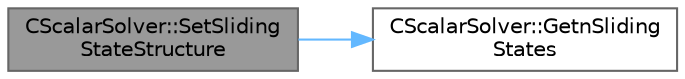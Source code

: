 digraph "CScalarSolver::SetSlidingStateStructure"
{
 // LATEX_PDF_SIZE
  bgcolor="transparent";
  edge [fontname=Helvetica,fontsize=10,labelfontname=Helvetica,labelfontsize=10];
  node [fontname=Helvetica,fontsize=10,shape=box,height=0.2,width=0.4];
  rankdir="LR";
  Node1 [id="Node000001",label="CScalarSolver::SetSliding\lStateStructure",height=0.2,width=0.4,color="gray40", fillcolor="grey60", style="filled", fontcolor="black",tooltip="Allocates the final pointer of SlidingState depending on how many donor vertex donate to it...."];
  Node1 -> Node2 [id="edge1_Node000001_Node000002",color="steelblue1",style="solid",tooltip=" "];
  Node2 [id="Node000002",label="CScalarSolver::GetnSliding\lStates",height=0.2,width=0.4,color="grey40", fillcolor="white", style="filled",URL="$classCScalarSolver.html#ab1011206cff91a2601a2ee2acea5a37b",tooltip="Get the number of outer state for fluid interface nodes."];
}
